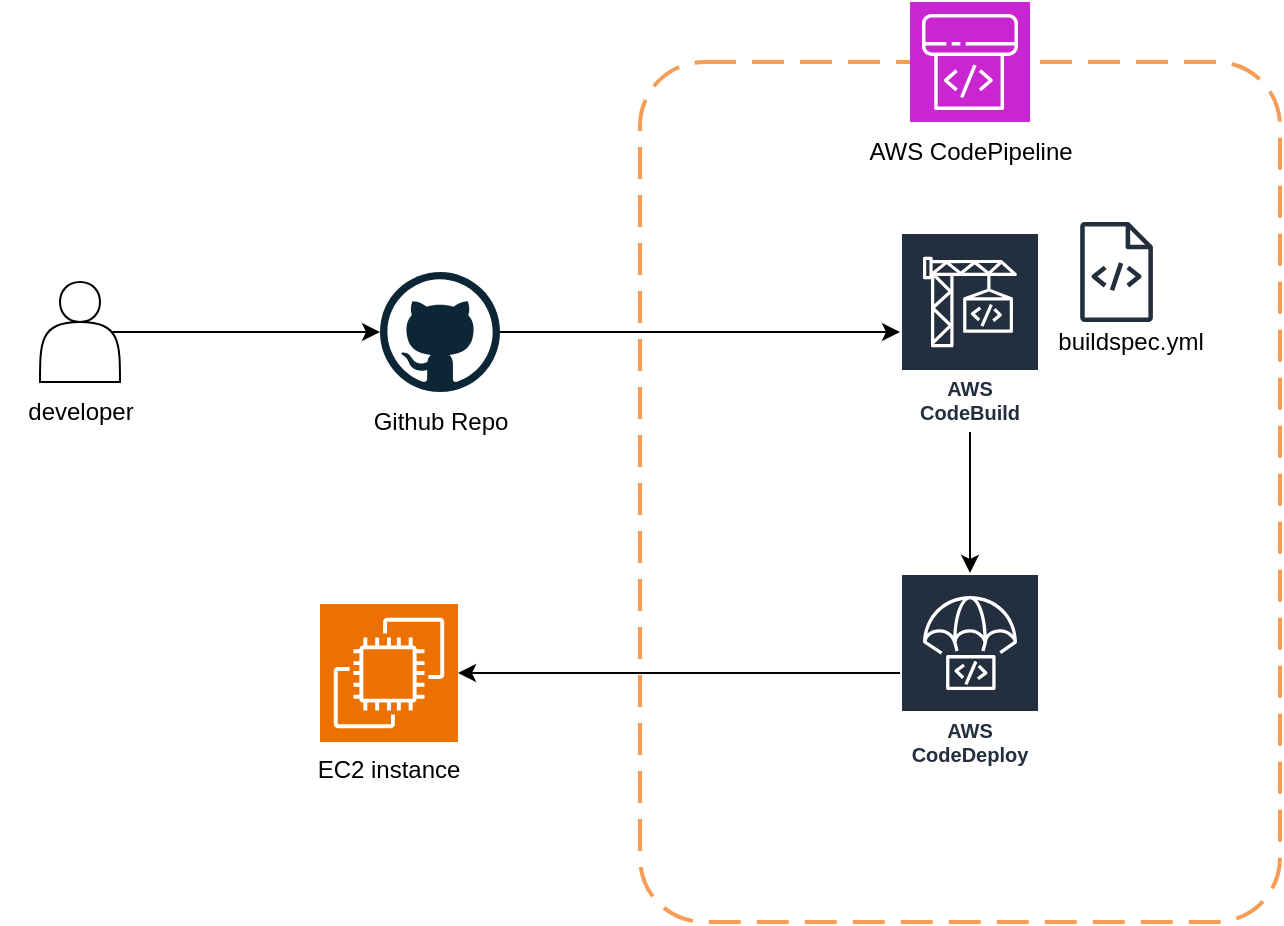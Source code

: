 <mxfile version="26.0.4">
  <diagram name="Page-1" id="1pq2rwNWEp1iNG1KSWMt">
    <mxGraphModel dx="917" dy="783" grid="1" gridSize="10" guides="1" tooltips="1" connect="1" arrows="1" fold="1" page="1" pageScale="1" pageWidth="827" pageHeight="1169" math="0" shadow="0">
      <root>
        <mxCell id="0" />
        <mxCell id="1" parent="0" />
        <mxCell id="q1qPbCtctFFIQ05qMlMy-10" value="" style="rounded=1;arcSize=10;dashed=1;strokeColor=#F59D56;fillColor=none;gradientColor=none;dashPattern=8 4;strokeWidth=2;" vertex="1" parent="1">
          <mxGeometry x="380" y="140" width="320" height="430" as="geometry" />
        </mxCell>
        <mxCell id="q1qPbCtctFFIQ05qMlMy-5" style="edgeStyle=orthogonalEdgeStyle;rounded=0;orthogonalLoop=1;jettySize=auto;html=1;exitX=0.9;exitY=0.5;exitDx=0;exitDy=0;exitPerimeter=0;" edge="1" parent="1" source="q1qPbCtctFFIQ05qMlMy-1" target="q1qPbCtctFFIQ05qMlMy-3">
          <mxGeometry relative="1" as="geometry" />
        </mxCell>
        <mxCell id="q1qPbCtctFFIQ05qMlMy-1" value="" style="shape=actor;whiteSpace=wrap;html=1;" vertex="1" parent="1">
          <mxGeometry x="80" y="250" width="40" height="50" as="geometry" />
        </mxCell>
        <mxCell id="q1qPbCtctFFIQ05qMlMy-2" value="developer" style="text;html=1;align=center;verticalAlign=middle;resizable=0;points=[];autosize=1;strokeColor=none;fillColor=none;" vertex="1" parent="1">
          <mxGeometry x="60" y="300" width="80" height="30" as="geometry" />
        </mxCell>
        <mxCell id="q1qPbCtctFFIQ05qMlMy-3" value="" style="dashed=0;outlineConnect=0;html=1;align=center;labelPosition=center;verticalLabelPosition=bottom;verticalAlign=top;shape=mxgraph.weblogos.github" vertex="1" parent="1">
          <mxGeometry x="250" y="245" width="60" height="60" as="geometry" />
        </mxCell>
        <mxCell id="q1qPbCtctFFIQ05qMlMy-4" value="Github Repo" style="text;html=1;align=center;verticalAlign=middle;resizable=0;points=[];autosize=1;strokeColor=none;fillColor=none;" vertex="1" parent="1">
          <mxGeometry x="235" y="305" width="90" height="30" as="geometry" />
        </mxCell>
        <mxCell id="q1qPbCtctFFIQ05qMlMy-7" value="AWS CodeBuild" style="sketch=0;outlineConnect=0;fontColor=#232F3E;gradientColor=none;strokeColor=#ffffff;fillColor=#232F3E;dashed=0;verticalLabelPosition=middle;verticalAlign=bottom;align=center;html=1;whiteSpace=wrap;fontSize=10;fontStyle=1;spacing=3;shape=mxgraph.aws4.productIcon;prIcon=mxgraph.aws4.codebuild;" vertex="1" parent="1">
          <mxGeometry x="510" y="225" width="70" height="100" as="geometry" />
        </mxCell>
        <mxCell id="q1qPbCtctFFIQ05qMlMy-8" value="AWS CodeDeploy" style="sketch=0;outlineConnect=0;fontColor=#232F3E;gradientColor=none;strokeColor=#ffffff;fillColor=#232F3E;dashed=0;verticalLabelPosition=middle;verticalAlign=bottom;align=center;html=1;whiteSpace=wrap;fontSize=10;fontStyle=1;spacing=3;shape=mxgraph.aws4.productIcon;prIcon=mxgraph.aws4.codedeploy;" vertex="1" parent="1">
          <mxGeometry x="510" y="395.5" width="70" height="100" as="geometry" />
        </mxCell>
        <mxCell id="q1qPbCtctFFIQ05qMlMy-9" value="AWS CodePipeline" style="text;html=1;align=center;verticalAlign=middle;resizable=0;points=[];autosize=1;strokeColor=none;fillColor=none;" vertex="1" parent="1">
          <mxGeometry x="480" y="170" width="130" height="30" as="geometry" />
        </mxCell>
        <mxCell id="q1qPbCtctFFIQ05qMlMy-6" value="" style="sketch=0;points=[[0,0,0],[0.25,0,0],[0.5,0,0],[0.75,0,0],[1,0,0],[0,1,0],[0.25,1,0],[0.5,1,0],[0.75,1,0],[1,1,0],[0,0.25,0],[0,0.5,0],[0,0.75,0],[1,0.25,0],[1,0.5,0],[1,0.75,0]];outlineConnect=0;fontColor=#232F3E;fillColor=#C925D1;strokeColor=#ffffff;dashed=0;verticalLabelPosition=bottom;verticalAlign=top;align=center;html=1;fontSize=12;fontStyle=0;aspect=fixed;shape=mxgraph.aws4.resourceIcon;resIcon=mxgraph.aws4.codepipeline;" vertex="1" parent="1">
          <mxGeometry x="515" y="110" width="60" height="60" as="geometry" />
        </mxCell>
        <mxCell id="q1qPbCtctFFIQ05qMlMy-11" value="" style="endArrow=classic;html=1;rounded=0;edgeStyle=orthogonalEdgeStyle;" edge="1" parent="1" source="q1qPbCtctFFIQ05qMlMy-3" target="q1qPbCtctFFIQ05qMlMy-7">
          <mxGeometry width="50" height="50" relative="1" as="geometry">
            <mxPoint x="440" y="400" as="sourcePoint" />
            <mxPoint x="490" y="350" as="targetPoint" />
          </mxGeometry>
        </mxCell>
        <mxCell id="q1qPbCtctFFIQ05qMlMy-12" value="" style="endArrow=classic;html=1;rounded=0;edgeStyle=orthogonalEdgeStyle;" edge="1" parent="1" source="q1qPbCtctFFIQ05qMlMy-7" target="q1qPbCtctFFIQ05qMlMy-8">
          <mxGeometry width="50" height="50" relative="1" as="geometry">
            <mxPoint x="440" y="400" as="sourcePoint" />
            <mxPoint x="490" y="350" as="targetPoint" />
          </mxGeometry>
        </mxCell>
        <mxCell id="q1qPbCtctFFIQ05qMlMy-13" value="" style="sketch=0;points=[[0,0,0],[0.25,0,0],[0.5,0,0],[0.75,0,0],[1,0,0],[0,1,0],[0.25,1,0],[0.5,1,0],[0.75,1,0],[1,1,0],[0,0.25,0],[0,0.5,0],[0,0.75,0],[1,0.25,0],[1,0.5,0],[1,0.75,0]];outlineConnect=0;fontColor=#232F3E;fillColor=#ED7100;strokeColor=#ffffff;dashed=0;verticalLabelPosition=bottom;verticalAlign=top;align=center;html=1;fontSize=12;fontStyle=0;aspect=fixed;shape=mxgraph.aws4.resourceIcon;resIcon=mxgraph.aws4.ec2;" vertex="1" parent="1">
          <mxGeometry x="220" y="411" width="69" height="69" as="geometry" />
        </mxCell>
        <mxCell id="q1qPbCtctFFIQ05qMlMy-14" value="EC2 instance" style="text;html=1;align=center;verticalAlign=middle;resizable=0;points=[];autosize=1;strokeColor=none;fillColor=none;" vertex="1" parent="1">
          <mxGeometry x="209" y="479" width="90" height="30" as="geometry" />
        </mxCell>
        <mxCell id="q1qPbCtctFFIQ05qMlMy-15" value="" style="endArrow=classic;html=1;rounded=0;entryX=1;entryY=0.5;entryDx=0;entryDy=0;entryPerimeter=0;" edge="1" parent="1" source="q1qPbCtctFFIQ05qMlMy-8" target="q1qPbCtctFFIQ05qMlMy-13">
          <mxGeometry width="50" height="50" relative="1" as="geometry">
            <mxPoint x="310" y="540" as="sourcePoint" />
            <mxPoint x="360" y="490" as="targetPoint" />
          </mxGeometry>
        </mxCell>
        <mxCell id="q1qPbCtctFFIQ05qMlMy-16" value="" style="sketch=0;outlineConnect=0;fontColor=#232F3E;gradientColor=none;fillColor=#232F3D;strokeColor=none;dashed=0;verticalLabelPosition=bottom;verticalAlign=top;align=center;html=1;fontSize=12;fontStyle=0;aspect=fixed;pointerEvents=1;shape=mxgraph.aws4.source_code;" vertex="1" parent="1">
          <mxGeometry x="600" y="220" width="36.54" height="50" as="geometry" />
        </mxCell>
        <mxCell id="q1qPbCtctFFIQ05qMlMy-17" value="buildspec.yml" style="text;html=1;align=center;verticalAlign=middle;resizable=0;points=[];autosize=1;strokeColor=none;fillColor=none;" vertex="1" parent="1">
          <mxGeometry x="575" y="265" width="100" height="30" as="geometry" />
        </mxCell>
      </root>
    </mxGraphModel>
  </diagram>
</mxfile>
